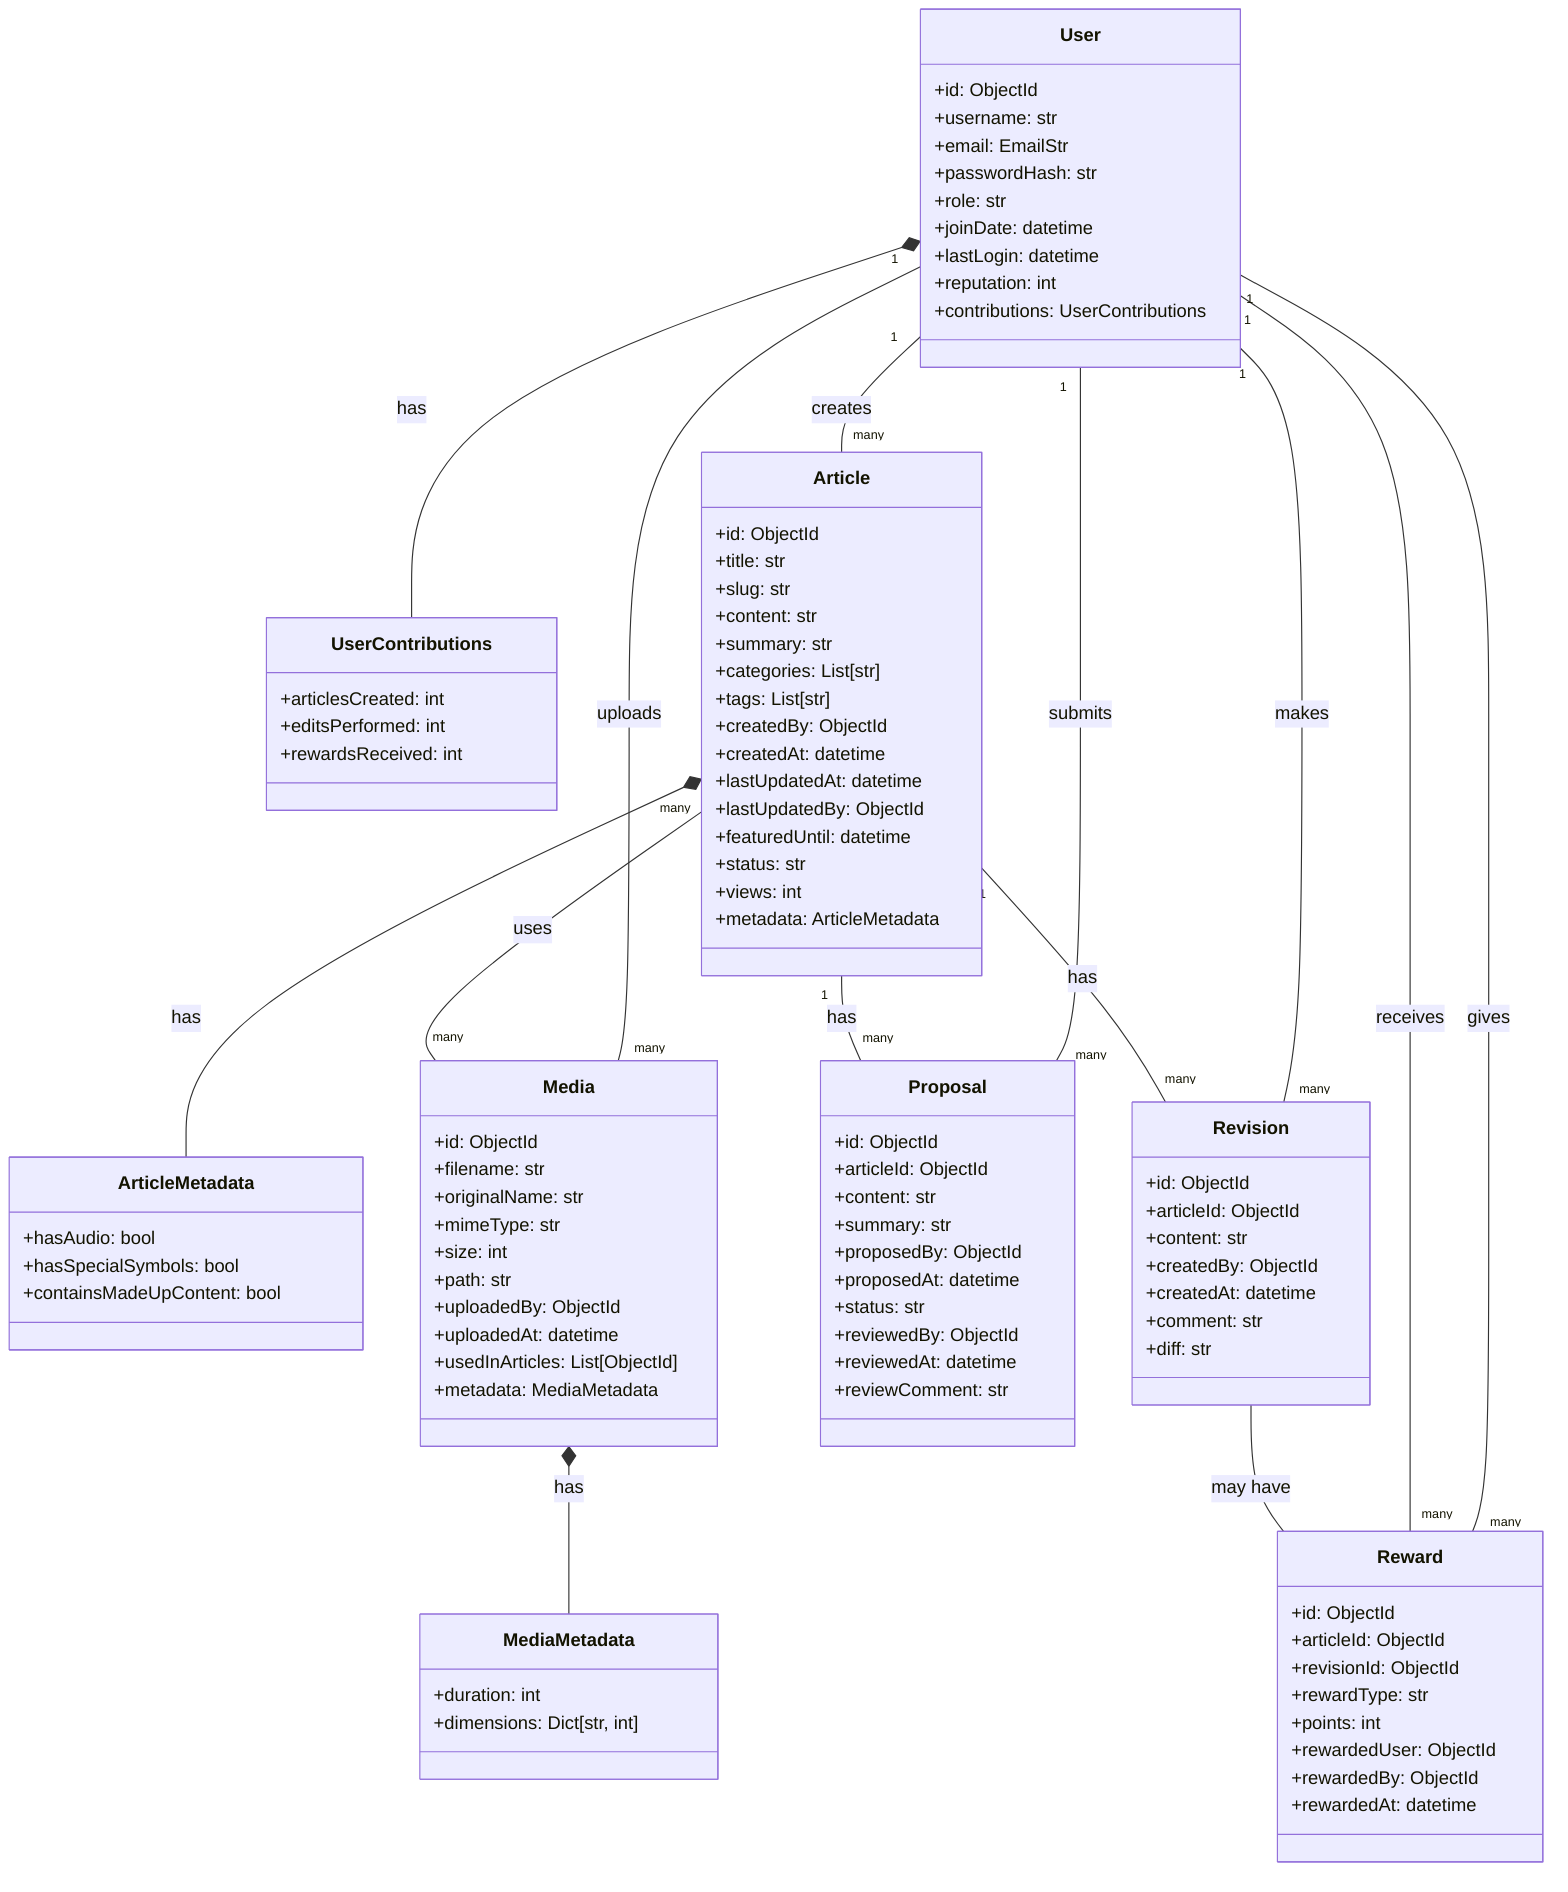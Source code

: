 classDiagram
    class User {
        +id: ObjectId
        +username: str
        +email: EmailStr
        +passwordHash: str
        +role: str
        +joinDate: datetime
        +lastLogin: datetime
        +reputation: int
        +contributions: UserContributions
    }

    class UserContributions {
        +articlesCreated: int
        +editsPerformed: int
        +rewardsReceived: int
    }

    class Article {
        +id: ObjectId
        +title: str
        +slug: str
        +content: str
        +summary: str
        +categories: List[str]
        +tags: List[str]
        +createdBy: ObjectId
        +createdAt: datetime
        +lastUpdatedAt: datetime
        +lastUpdatedBy: ObjectId
        +featuredUntil: datetime
        +status: str
        +views: int
        +metadata: ArticleMetadata
    }

    class ArticleMetadata {
        +hasAudio: bool
        +hasSpecialSymbols: bool
        +containsMadeUpContent: bool
    }

    class Revision {
        +id: ObjectId
        +articleId: ObjectId
        +content: str
        +createdBy: ObjectId
        +createdAt: datetime
        +comment: str
        +diff: str
    }

    class Proposal {
        +id: ObjectId
        +articleId: ObjectId
        +content: str
        +summary: str
        +proposedBy: ObjectId
        +proposedAt: datetime
        +status: str
        +reviewedBy: ObjectId
        +reviewedAt: datetime
        +reviewComment: str
    }

    class Media {
        +id: ObjectId
        +filename: str
        +originalName: str
        +mimeType: str
        +size: int
        +path: str
        +uploadedBy: ObjectId
        +uploadedAt: datetime
        +usedInArticles: List[ObjectId]
        +metadata: MediaMetadata
    }

    class MediaMetadata {
        +duration: int
        +dimensions: Dict[str, int]
    }

    class Reward {
        +id: ObjectId
        +articleId: ObjectId
        +revisionId: ObjectId
        +rewardType: str
        +points: int
        +rewardedUser: ObjectId
        +rewardedBy: ObjectId
        +rewardedAt: datetime
    }

    User "1" -- "many" Article : creates
    User "1" -- "many" Revision : makes
    User "1" -- "many" Proposal : submits
    User "1" -- "many" Media : uploads
    User "1" -- "many" Reward : gives
    User "1" -- "many" Reward : receives
    User *-- UserContributions : has

    Article *-- ArticleMetadata : has
    Article "1" -- "many" Revision : has
    Article "1" -- "many" Proposal : has
    Article "many" -- "many" Media : uses

    Media *-- MediaMetadata : has

    Revision -- Reward : may have